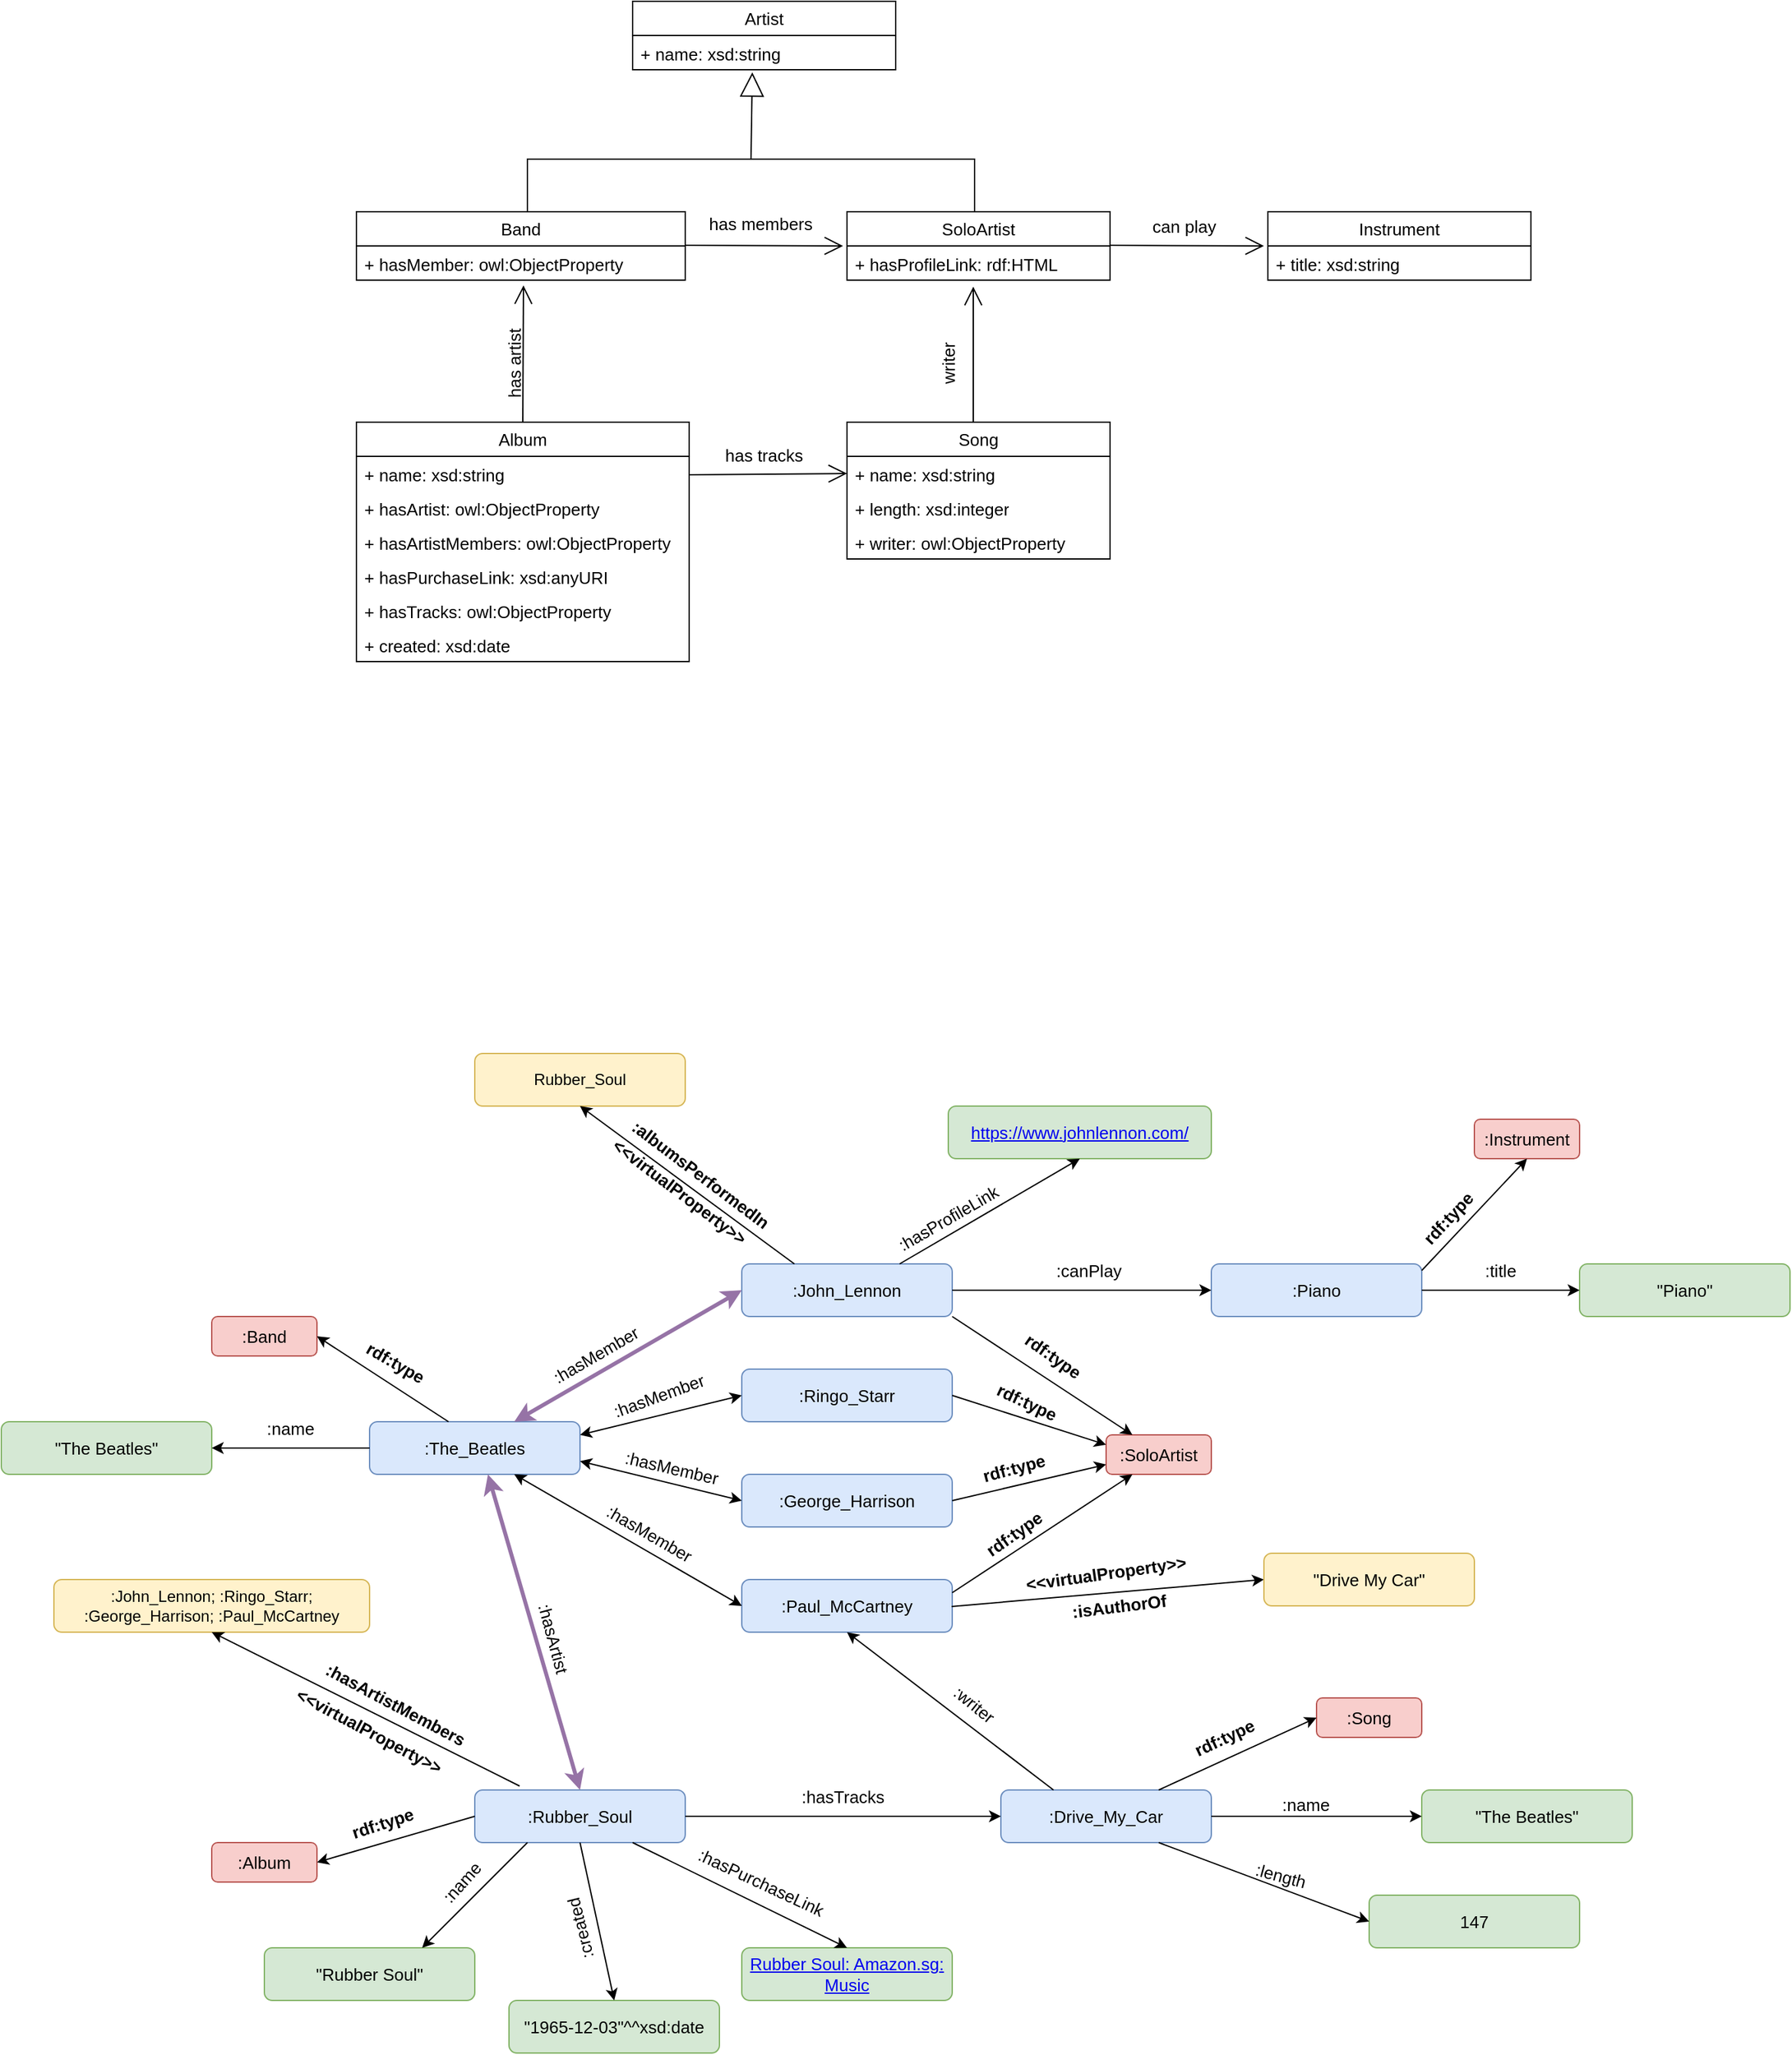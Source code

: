 <mxfile version="28.0.5">
  <diagram name="Page-1" id="ByhGdrDt2DM0ONfzT9Cf">
    <mxGraphModel dx="3192" dy="810" grid="1" gridSize="10" guides="1" tooltips="1" connect="1" arrows="1" fold="1" page="1" pageScale="1" pageWidth="850" pageHeight="1100" math="0" shadow="0">
      <root>
        <mxCell id="0" />
        <mxCell id="1" parent="0" />
        <mxCell id="3A7KvF8rSeJm4cNPrQmB-39" value="Artist" style="swimlane;fontStyle=0;childLayout=stackLayout;horizontal=1;startSize=26;fillColor=none;horizontalStack=0;resizeParent=1;resizeParentMax=0;resizeLast=0;collapsible=1;marginBottom=0;whiteSpace=wrap;html=1;fontSize=13;" parent="1" vertex="1">
          <mxGeometry x="-560" y="400" width="200" height="52" as="geometry" />
        </mxCell>
        <mxCell id="3A7KvF8rSeJm4cNPrQmB-40" value="&lt;font&gt;+ name: xsd:string&lt;/font&gt;" style="text;strokeColor=none;fillColor=none;align=left;verticalAlign=top;spacingLeft=4;spacingRight=4;overflow=hidden;rotatable=0;points=[[0,0.5],[1,0.5]];portConstraint=eastwest;whiteSpace=wrap;html=1;fontSize=13;" parent="3A7KvF8rSeJm4cNPrQmB-39" vertex="1">
          <mxGeometry y="26" width="200" height="26" as="geometry" />
        </mxCell>
        <mxCell id="3A7KvF8rSeJm4cNPrQmB-44" value="&lt;font&gt;Band&lt;/font&gt;" style="swimlane;fontStyle=0;childLayout=stackLayout;horizontal=1;startSize=26;fillColor=none;horizontalStack=0;resizeParent=1;resizeParentMax=0;resizeLast=0;collapsible=1;marginBottom=0;whiteSpace=wrap;html=1;fontSize=13;" parent="1" vertex="1">
          <mxGeometry x="-770" y="560" width="250" height="52" as="geometry" />
        </mxCell>
        <mxCell id="3A7KvF8rSeJm4cNPrQmB-45" value="&lt;font&gt;+ hasMember: owl:ObjectProperty&lt;/font&gt;" style="text;strokeColor=none;fillColor=none;align=left;verticalAlign=top;spacingLeft=4;spacingRight=4;overflow=hidden;rotatable=0;points=[[0,0.5],[1,0.5]];portConstraint=eastwest;whiteSpace=wrap;html=1;fontSize=13;" parent="3A7KvF8rSeJm4cNPrQmB-44" vertex="1">
          <mxGeometry y="26" width="250" height="26" as="geometry" />
        </mxCell>
        <mxCell id="3A7KvF8rSeJm4cNPrQmB-48" value="&lt;font&gt;SoloArtist&lt;/font&gt;" style="swimlane;fontStyle=0;childLayout=stackLayout;horizontal=1;startSize=26;fillColor=none;horizontalStack=0;resizeParent=1;resizeParentMax=0;resizeLast=0;collapsible=1;marginBottom=0;whiteSpace=wrap;html=1;fontSize=13;" parent="1" vertex="1">
          <mxGeometry x="-397" y="560" width="200" height="52" as="geometry" />
        </mxCell>
        <mxCell id="3A7KvF8rSeJm4cNPrQmB-41" value="&lt;font&gt;+ hasProfileLink: rdf:HTML&lt;/font&gt;" style="text;strokeColor=none;fillColor=none;align=left;verticalAlign=top;spacingLeft=4;spacingRight=4;overflow=hidden;rotatable=0;points=[[0,0.5],[1,0.5]];portConstraint=eastwest;whiteSpace=wrap;html=1;fontSize=13;" parent="3A7KvF8rSeJm4cNPrQmB-48" vertex="1">
          <mxGeometry y="26" width="200" height="26" as="geometry" />
        </mxCell>
        <mxCell id="3A7KvF8rSeJm4cNPrQmB-52" value="&lt;font&gt;Album&lt;/font&gt;" style="swimlane;fontStyle=0;childLayout=stackLayout;horizontal=1;startSize=26;fillColor=none;horizontalStack=0;resizeParent=1;resizeParentMax=0;resizeLast=0;collapsible=1;marginBottom=0;whiteSpace=wrap;html=1;fontSize=13;" parent="1" vertex="1">
          <mxGeometry x="-770" y="720" width="253" height="182" as="geometry" />
        </mxCell>
        <mxCell id="3A7KvF8rSeJm4cNPrQmB-53" value="&lt;font&gt;+ name: xsd:string&lt;/font&gt;" style="text;strokeColor=none;fillColor=none;align=left;verticalAlign=top;spacingLeft=4;spacingRight=4;overflow=hidden;rotatable=0;points=[[0,0.5],[1,0.5]];portConstraint=eastwest;whiteSpace=wrap;html=1;fontSize=13;" parent="3A7KvF8rSeJm4cNPrQmB-52" vertex="1">
          <mxGeometry y="26" width="253" height="26" as="geometry" />
        </mxCell>
        <mxCell id="3A7KvF8rSeJm4cNPrQmB-54" value="&lt;font&gt;+ hasArtist: owl:ObjectProperty&lt;/font&gt;" style="text;strokeColor=none;fillColor=none;align=left;verticalAlign=top;spacingLeft=4;spacingRight=4;overflow=hidden;rotatable=0;points=[[0,0.5],[1,0.5]];portConstraint=eastwest;whiteSpace=wrap;html=1;fontSize=13;" parent="3A7KvF8rSeJm4cNPrQmB-52" vertex="1">
          <mxGeometry y="52" width="253" height="26" as="geometry" />
        </mxCell>
        <mxCell id="3A7KvF8rSeJm4cNPrQmB-55" value="&lt;font&gt;+ hasArtistMembers: owl:ObjectProperty&lt;/font&gt;" style="text;strokeColor=none;fillColor=none;align=left;verticalAlign=top;spacingLeft=4;spacingRight=4;overflow=hidden;rotatable=0;points=[[0,0.5],[1,0.5]];portConstraint=eastwest;whiteSpace=wrap;html=1;fontSize=13;" parent="3A7KvF8rSeJm4cNPrQmB-52" vertex="1">
          <mxGeometry y="78" width="253" height="26" as="geometry" />
        </mxCell>
        <mxCell id="3A7KvF8rSeJm4cNPrQmB-56" value="&lt;font&gt;+ hasPurchaseLink: xsd:anyURI&lt;/font&gt;" style="text;strokeColor=none;fillColor=none;align=left;verticalAlign=top;spacingLeft=4;spacingRight=4;overflow=hidden;rotatable=0;points=[[0,0.5],[1,0.5]];portConstraint=eastwest;whiteSpace=wrap;html=1;fontSize=13;" parent="3A7KvF8rSeJm4cNPrQmB-52" vertex="1">
          <mxGeometry y="104" width="253" height="26" as="geometry" />
        </mxCell>
        <mxCell id="3A7KvF8rSeJm4cNPrQmB-57" value="&lt;font&gt;+ hasTracks: owl:ObjectProperty&lt;/font&gt;" style="text;strokeColor=none;fillColor=none;align=left;verticalAlign=top;spacingLeft=4;spacingRight=4;overflow=hidden;rotatable=0;points=[[0,0.5],[1,0.5]];portConstraint=eastwest;whiteSpace=wrap;html=1;fontSize=13;" parent="3A7KvF8rSeJm4cNPrQmB-52" vertex="1">
          <mxGeometry y="130" width="253" height="26" as="geometry" />
        </mxCell>
        <mxCell id="3A7KvF8rSeJm4cNPrQmB-58" value="&lt;font&gt;+ created: xsd:date&lt;/font&gt;" style="text;strokeColor=none;fillColor=none;align=left;verticalAlign=top;spacingLeft=4;spacingRight=4;overflow=hidden;rotatable=0;points=[[0,0.5],[1,0.5]];portConstraint=eastwest;whiteSpace=wrap;html=1;fontSize=13;" parent="3A7KvF8rSeJm4cNPrQmB-52" vertex="1">
          <mxGeometry y="156" width="253" height="26" as="geometry" />
        </mxCell>
        <mxCell id="3A7KvF8rSeJm4cNPrQmB-59" value="&lt;font&gt;Song&lt;/font&gt;" style="swimlane;fontStyle=0;childLayout=stackLayout;horizontal=1;startSize=26;fillColor=none;horizontalStack=0;resizeParent=1;resizeParentMax=0;resizeLast=0;collapsible=1;marginBottom=0;whiteSpace=wrap;html=1;fontSize=13;" parent="1" vertex="1">
          <mxGeometry x="-397" y="720" width="200" height="104" as="geometry" />
        </mxCell>
        <mxCell id="3A7KvF8rSeJm4cNPrQmB-60" value="&lt;font&gt;+ name: xsd:string&lt;/font&gt;" style="text;strokeColor=none;fillColor=none;align=left;verticalAlign=top;spacingLeft=4;spacingRight=4;overflow=hidden;rotatable=0;points=[[0,0.5],[1,0.5]];portConstraint=eastwest;whiteSpace=wrap;html=1;fontSize=13;" parent="3A7KvF8rSeJm4cNPrQmB-59" vertex="1">
          <mxGeometry y="26" width="200" height="26" as="geometry" />
        </mxCell>
        <mxCell id="3A7KvF8rSeJm4cNPrQmB-61" value="&lt;font&gt;+ length: xsd:integer&lt;/font&gt;" style="text;strokeColor=none;fillColor=none;align=left;verticalAlign=top;spacingLeft=4;spacingRight=4;overflow=hidden;rotatable=0;points=[[0,0.5],[1,0.5]];portConstraint=eastwest;whiteSpace=wrap;html=1;fontSize=13;" parent="3A7KvF8rSeJm4cNPrQmB-59" vertex="1">
          <mxGeometry y="52" width="200" height="26" as="geometry" />
        </mxCell>
        <mxCell id="3A7KvF8rSeJm4cNPrQmB-172" value="&lt;font&gt;+ writer:&amp;nbsp;&lt;/font&gt;&lt;span&gt;owl:ObjectProperty&lt;/span&gt;" style="text;strokeColor=none;fillColor=none;align=left;verticalAlign=top;spacingLeft=4;spacingRight=4;overflow=hidden;rotatable=0;points=[[0,0.5],[1,0.5]];portConstraint=eastwest;whiteSpace=wrap;html=1;fontSize=13;" parent="3A7KvF8rSeJm4cNPrQmB-59" vertex="1">
          <mxGeometry y="78" width="200" height="26" as="geometry" />
        </mxCell>
        <mxCell id="3A7KvF8rSeJm4cNPrQmB-63" value="&lt;font&gt;Instrument&lt;/font&gt;" style="swimlane;fontStyle=0;childLayout=stackLayout;horizontal=1;startSize=26;fillColor=none;horizontalStack=0;resizeParent=1;resizeParentMax=0;resizeLast=0;collapsible=1;marginBottom=0;whiteSpace=wrap;html=1;fontSize=13;" parent="1" vertex="1">
          <mxGeometry x="-77" y="560" width="200" height="52" as="geometry" />
        </mxCell>
        <mxCell id="3A7KvF8rSeJm4cNPrQmB-64" value="+ title: xsd:string" style="text;strokeColor=none;fillColor=none;align=left;verticalAlign=top;spacingLeft=4;spacingRight=4;overflow=hidden;rotatable=0;points=[[0,0.5],[1,0.5]];portConstraint=eastwest;whiteSpace=wrap;html=1;fontSize=13;" parent="3A7KvF8rSeJm4cNPrQmB-63" vertex="1">
          <mxGeometry y="26" width="200" height="26" as="geometry" />
        </mxCell>
        <mxCell id="3A7KvF8rSeJm4cNPrQmB-66" value="" style="endArrow=block;endSize=16;endFill=0;html=1;rounded=0;entryX=0.455;entryY=1.077;entryDx=0;entryDy=0;entryPerimeter=0;fontSize=13;" parent="1" target="3A7KvF8rSeJm4cNPrQmB-40" edge="1">
          <mxGeometry width="160" relative="1" as="geometry">
            <mxPoint x="-470" y="520" as="sourcePoint" />
            <mxPoint x="-470" y="478" as="targetPoint" />
            <mxPoint as="offset" />
          </mxGeometry>
        </mxCell>
        <mxCell id="3A7KvF8rSeJm4cNPrQmB-71" value="" style="endArrow=none;html=1;rounded=0;fontSize=13;" parent="1" edge="1">
          <mxGeometry width="50" height="50" relative="1" as="geometry">
            <mxPoint x="-640" y="560" as="sourcePoint" />
            <mxPoint x="-480" y="520" as="targetPoint" />
            <Array as="points">
              <mxPoint x="-640" y="520" />
            </Array>
          </mxGeometry>
        </mxCell>
        <mxCell id="3A7KvF8rSeJm4cNPrQmB-72" value="" style="endArrow=none;html=1;rounded=0;fontSize=13;" parent="1" edge="1">
          <mxGeometry width="50" height="50" relative="1" as="geometry">
            <mxPoint x="-300" y="560" as="sourcePoint" />
            <mxPoint x="-480" y="520" as="targetPoint" />
            <Array as="points">
              <mxPoint x="-300" y="520" />
            </Array>
          </mxGeometry>
        </mxCell>
        <mxCell id="3A7KvF8rSeJm4cNPrQmB-73" value="" style="endArrow=open;endFill=1;endSize=12;html=1;rounded=0;fontSize=13;" parent="1" edge="1">
          <mxGeometry width="160" relative="1" as="geometry">
            <mxPoint x="-197" y="585.5" as="sourcePoint" />
            <mxPoint x="-80" y="586" as="targetPoint" />
          </mxGeometry>
        </mxCell>
        <mxCell id="3A7KvF8rSeJm4cNPrQmB-75" value="" style="endArrow=open;endFill=1;endSize=12;html=1;rounded=0;fontSize=13;" parent="1" edge="1">
          <mxGeometry width="160" relative="1" as="geometry">
            <mxPoint x="-520" y="585.5" as="sourcePoint" />
            <mxPoint x="-400" y="586" as="targetPoint" />
          </mxGeometry>
        </mxCell>
        <mxCell id="3A7KvF8rSeJm4cNPrQmB-76" value="" style="endArrow=open;endFill=1;endSize=12;html=1;rounded=0;exitX=0.5;exitY=0;exitDx=0;exitDy=0;fontSize=13;" parent="1" source="3A7KvF8rSeJm4cNPrQmB-52" edge="1">
          <mxGeometry width="160" relative="1" as="geometry">
            <mxPoint x="-640" y="710" as="sourcePoint" />
            <mxPoint x="-643" y="616" as="targetPoint" />
          </mxGeometry>
        </mxCell>
        <mxCell id="3A7KvF8rSeJm4cNPrQmB-77" value="" style="endArrow=open;endFill=1;endSize=12;html=1;rounded=0;entryX=0;entryY=0.5;entryDx=0;entryDy=0;fontSize=13;" parent="1" target="3A7KvF8rSeJm4cNPrQmB-60" edge="1">
          <mxGeometry width="160" relative="1" as="geometry">
            <mxPoint x="-517" y="760" as="sourcePoint" />
            <mxPoint x="-517" y="660" as="targetPoint" />
          </mxGeometry>
        </mxCell>
        <mxCell id="3A7KvF8rSeJm4cNPrQmB-78" value="&lt;font style=&quot;font-size: 13px;&quot;&gt;:The_Beatles&lt;/font&gt;" style="rounded=1;whiteSpace=wrap;html=1;fillColor=#dae8fc;strokeColor=#6c8ebf;" parent="1" vertex="1">
          <mxGeometry x="-760" y="1480" width="160" height="40" as="geometry" />
        </mxCell>
        <mxCell id="3A7KvF8rSeJm4cNPrQmB-79" value="&lt;font style=&quot;font-size: 13px;&quot;&gt;&quot;The Beatles&quot;&lt;/font&gt;" style="rounded=1;whiteSpace=wrap;html=1;fillColor=#d5e8d4;strokeColor=#82b366;" parent="1" vertex="1">
          <mxGeometry x="-1040" y="1480" width="160" height="40" as="geometry" />
        </mxCell>
        <mxCell id="3A7KvF8rSeJm4cNPrQmB-80" value="" style="endArrow=classic;html=1;rounded=0;entryX=1;entryY=0.5;entryDx=0;entryDy=0;" parent="1" target="3A7KvF8rSeJm4cNPrQmB-79" edge="1">
          <mxGeometry width="50" height="50" relative="1" as="geometry">
            <mxPoint x="-760" y="1500" as="sourcePoint" />
            <mxPoint x="-710" y="1450" as="targetPoint" />
          </mxGeometry>
        </mxCell>
        <mxCell id="3A7KvF8rSeJm4cNPrQmB-81" value="&lt;font style=&quot;font-size: 13px;&quot;&gt;:Band&lt;/font&gt;" style="rounded=1;whiteSpace=wrap;html=1;fillColor=#f8cecc;strokeColor=#b85450;" parent="1" vertex="1">
          <mxGeometry x="-880" y="1400" width="80" height="30" as="geometry" />
        </mxCell>
        <mxCell id="3A7KvF8rSeJm4cNPrQmB-82" value="&lt;font style=&quot;font-size: 13px;&quot;&gt;:Album&lt;/font&gt;" style="rounded=1;whiteSpace=wrap;html=1;fillColor=#f8cecc;strokeColor=#b85450;" parent="1" vertex="1">
          <mxGeometry x="-880" y="1800" width="80" height="30" as="geometry" />
        </mxCell>
        <mxCell id="3A7KvF8rSeJm4cNPrQmB-83" value=":Song" style="rounded=1;whiteSpace=wrap;html=1;fontSize=13;fillColor=#f8cecc;strokeColor=#b85450;" parent="1" vertex="1">
          <mxGeometry x="-40" y="1690" width="80" height="30" as="geometry" />
        </mxCell>
        <mxCell id="3A7KvF8rSeJm4cNPrQmB-84" value="&lt;font style=&quot;font-size: 13px;&quot;&gt;:Instrument&lt;/font&gt;" style="rounded=1;whiteSpace=wrap;html=1;fillColor=#f8cecc;strokeColor=#b85450;" parent="1" vertex="1">
          <mxGeometry x="80" y="1250" width="80" height="30" as="geometry" />
        </mxCell>
        <mxCell id="3A7KvF8rSeJm4cNPrQmB-85" value="&lt;font style=&quot;font-size: 13px;&quot;&gt;:SoloArtist&lt;/font&gt;" style="rounded=1;whiteSpace=wrap;html=1;fillColor=#f8cecc;strokeColor=#b85450;" parent="1" vertex="1">
          <mxGeometry x="-200" y="1490" width="80" height="30" as="geometry" />
        </mxCell>
        <mxCell id="3A7KvF8rSeJm4cNPrQmB-86" value="" style="endArrow=classic;html=1;rounded=0;entryX=1;entryY=0.5;entryDx=0;entryDy=0;" parent="1" target="3A7KvF8rSeJm4cNPrQmB-81" edge="1">
          <mxGeometry width="50" height="50" relative="1" as="geometry">
            <mxPoint x="-700" y="1480" as="sourcePoint" />
            <mxPoint x="-650" y="1430" as="targetPoint" />
          </mxGeometry>
        </mxCell>
        <mxCell id="3A7KvF8rSeJm4cNPrQmB-87" value="&lt;font style=&quot;font-size: 13px;&quot;&gt;:Rubber_Soul&lt;/font&gt;" style="rounded=1;whiteSpace=wrap;html=1;fillColor=#dae8fc;strokeColor=#6c8ebf;" parent="1" vertex="1">
          <mxGeometry x="-680" y="1760" width="160" height="40" as="geometry" />
        </mxCell>
        <mxCell id="3A7KvF8rSeJm4cNPrQmB-89" value="&lt;font style=&quot;font-size: 13px;&quot;&gt;&quot;Rubber Soul&quot;&lt;/font&gt;" style="rounded=1;whiteSpace=wrap;html=1;fillColor=#d5e8d4;strokeColor=#82b366;" parent="1" vertex="1">
          <mxGeometry x="-840" y="1880" width="160" height="40" as="geometry" />
        </mxCell>
        <mxCell id="3A7KvF8rSeJm4cNPrQmB-90" value="&lt;font style=&quot;font-size: 13px;&quot;&gt;&quot;1965-12-03&quot;^^xsd:date&lt;/font&gt;" style="rounded=1;whiteSpace=wrap;html=1;fillColor=#d5e8d4;strokeColor=#82b366;" parent="1" vertex="1">
          <mxGeometry x="-654" y="1920" width="160" height="40" as="geometry" />
        </mxCell>
        <mxCell id="3A7KvF8rSeJm4cNPrQmB-91" value="&lt;font style=&quot;font-size: 13px;&quot;&gt;:John_Lennon&lt;/font&gt;" style="rounded=1;whiteSpace=wrap;html=1;fillColor=#dae8fc;strokeColor=#6c8ebf;" parent="1" vertex="1">
          <mxGeometry x="-477" y="1360" width="160" height="40" as="geometry" />
        </mxCell>
        <mxCell id="3A7KvF8rSeJm4cNPrQmB-92" value="&lt;span style=&quot;font-size: 13px;&quot;&gt;:Ringo_Starr&lt;/span&gt;" style="rounded=1;whiteSpace=wrap;html=1;fillColor=#dae8fc;strokeColor=#6c8ebf;" parent="1" vertex="1">
          <mxGeometry x="-477" y="1440" width="160" height="40" as="geometry" />
        </mxCell>
        <mxCell id="3A7KvF8rSeJm4cNPrQmB-93" value="&lt;font style=&quot;font-size: 13px;&quot;&gt;:George_Harrison&lt;/font&gt;" style="rounded=1;whiteSpace=wrap;html=1;fillColor=#dae8fc;strokeColor=#6c8ebf;" parent="1" vertex="1">
          <mxGeometry x="-477" y="1520" width="160" height="40" as="geometry" />
        </mxCell>
        <mxCell id="3A7KvF8rSeJm4cNPrQmB-94" value="&lt;span style=&quot;font-size: 13px;&quot;&gt;:Paul_McCartney&lt;/span&gt;" style="rounded=1;whiteSpace=wrap;html=1;fillColor=#dae8fc;strokeColor=#6c8ebf;" parent="1" vertex="1">
          <mxGeometry x="-477" y="1600" width="160" height="40" as="geometry" />
        </mxCell>
        <mxCell id="3A7KvF8rSeJm4cNPrQmB-99" value="" style="endArrow=classic;html=1;rounded=0;entryX=0.25;entryY=0;entryDx=0;entryDy=0;exitX=1;exitY=1;exitDx=0;exitDy=0;" parent="1" source="3A7KvF8rSeJm4cNPrQmB-91" target="3A7KvF8rSeJm4cNPrQmB-85" edge="1">
          <mxGeometry width="50" height="50" relative="1" as="geometry">
            <mxPoint x="-317" y="1380" as="sourcePoint" />
            <mxPoint x="-267" y="1330" as="targetPoint" />
          </mxGeometry>
        </mxCell>
        <mxCell id="3A7KvF8rSeJm4cNPrQmB-100" value="" style="endArrow=classic;html=1;rounded=0;entryX=0;entryY=0.25;entryDx=0;entryDy=0;" parent="1" target="3A7KvF8rSeJm4cNPrQmB-85" edge="1">
          <mxGeometry width="50" height="50" relative="1" as="geometry">
            <mxPoint x="-317" y="1460" as="sourcePoint" />
            <mxPoint x="-267" y="1410" as="targetPoint" />
          </mxGeometry>
        </mxCell>
        <mxCell id="3A7KvF8rSeJm4cNPrQmB-101" value="" style="endArrow=classic;html=1;rounded=0;entryX=0;entryY=0.75;entryDx=0;entryDy=0;" parent="1" target="3A7KvF8rSeJm4cNPrQmB-85" edge="1">
          <mxGeometry width="50" height="50" relative="1" as="geometry">
            <mxPoint x="-317" y="1540" as="sourcePoint" />
            <mxPoint x="-267" y="1490" as="targetPoint" />
          </mxGeometry>
        </mxCell>
        <mxCell id="3A7KvF8rSeJm4cNPrQmB-102" value="" style="endArrow=classic;html=1;rounded=0;entryX=0.25;entryY=1;entryDx=0;entryDy=0;exitX=1;exitY=0.25;exitDx=0;exitDy=0;" parent="1" target="3A7KvF8rSeJm4cNPrQmB-85" edge="1" source="3A7KvF8rSeJm4cNPrQmB-94">
          <mxGeometry width="50" height="50" relative="1" as="geometry">
            <mxPoint x="-317" y="1620" as="sourcePoint" />
            <mxPoint x="-267" y="1570" as="targetPoint" />
          </mxGeometry>
        </mxCell>
        <mxCell id="3A7KvF8rSeJm4cNPrQmB-103" value="" style="endArrow=classic;html=1;rounded=0;entryX=1;entryY=0.5;entryDx=0;entryDy=0;exitX=0;exitY=0.5;exitDx=0;exitDy=0;" parent="1" source="3A7KvF8rSeJm4cNPrQmB-87" target="3A7KvF8rSeJm4cNPrQmB-82" edge="1">
          <mxGeometry width="50" height="50" relative="1" as="geometry">
            <mxPoint x="-660" y="1760" as="sourcePoint" />
            <mxPoint x="-610" y="1710" as="targetPoint" />
          </mxGeometry>
        </mxCell>
        <mxCell id="3A7KvF8rSeJm4cNPrQmB-104" value="" style="endArrow=classic;html=1;rounded=0;entryX=0.75;entryY=0;entryDx=0;entryDy=0;exitX=0.25;exitY=1;exitDx=0;exitDy=0;" parent="1" source="3A7KvF8rSeJm4cNPrQmB-87" target="3A7KvF8rSeJm4cNPrQmB-89" edge="1">
          <mxGeometry width="50" height="50" relative="1" as="geometry">
            <mxPoint x="-680" y="1780" as="sourcePoint" />
            <mxPoint x="-630" y="1730" as="targetPoint" />
          </mxGeometry>
        </mxCell>
        <mxCell id="3A7KvF8rSeJm4cNPrQmB-105" value="" style="endArrow=classic;html=1;rounded=0;exitX=0.5;exitY=1;exitDx=0;exitDy=0;entryX=0.5;entryY=0;entryDx=0;entryDy=0;" parent="1" source="3A7KvF8rSeJm4cNPrQmB-87" target="3A7KvF8rSeJm4cNPrQmB-90" edge="1">
          <mxGeometry width="50" height="50" relative="1" as="geometry">
            <mxPoint x="-750" y="1885" as="sourcePoint" />
            <mxPoint x="-637" y="1930" as="targetPoint" />
          </mxGeometry>
        </mxCell>
        <mxCell id="3A7KvF8rSeJm4cNPrQmB-106" value=":Drive_My_Car" style="rounded=1;whiteSpace=wrap;html=1;fontSize=13;fillColor=#dae8fc;strokeColor=#6c8ebf;" parent="1" vertex="1">
          <mxGeometry x="-280" y="1760" width="160" height="40" as="geometry" />
        </mxCell>
        <mxCell id="3A7KvF8rSeJm4cNPrQmB-107" value="&quot;The Beatles&quot;" style="rounded=1;whiteSpace=wrap;html=1;fontSize=13;fillColor=#d5e8d4;strokeColor=#82b366;" parent="1" vertex="1">
          <mxGeometry x="40" y="1760" width="160" height="40" as="geometry" />
        </mxCell>
        <mxCell id="3A7KvF8rSeJm4cNPrQmB-108" value="&lt;font style=&quot;font-size: 13px;&quot;&gt;147&lt;/font&gt;" style="rounded=1;whiteSpace=wrap;html=1;fillColor=#d5e8d4;strokeColor=#82b366;" parent="1" vertex="1">
          <mxGeometry y="1840" width="160" height="40" as="geometry" />
        </mxCell>
        <mxCell id="3A7KvF8rSeJm4cNPrQmB-109" value="" style="endArrow=classic;html=1;rounded=0;entryX=0;entryY=0.5;entryDx=0;entryDy=0;exitX=0.75;exitY=0;exitDx=0;exitDy=0;" parent="1" source="3A7KvF8rSeJm4cNPrQmB-106" target="3A7KvF8rSeJm4cNPrQmB-83" edge="1">
          <mxGeometry width="50" height="50" relative="1" as="geometry">
            <mxPoint x="-160" y="1760" as="sourcePoint" />
            <mxPoint x="-110" y="1710" as="targetPoint" />
          </mxGeometry>
        </mxCell>
        <mxCell id="3A7KvF8rSeJm4cNPrQmB-110" value="" style="endArrow=classic;html=1;rounded=0;" parent="1" target="3A7KvF8rSeJm4cNPrQmB-107" edge="1">
          <mxGeometry width="50" height="50" relative="1" as="geometry">
            <mxPoint x="-120" y="1780" as="sourcePoint" />
            <mxPoint x="-160" y="1690" as="targetPoint" />
          </mxGeometry>
        </mxCell>
        <mxCell id="3A7KvF8rSeJm4cNPrQmB-111" value="" style="endArrow=classic;html=1;rounded=0;entryX=0;entryY=0.5;entryDx=0;entryDy=0;" parent="1" target="3A7KvF8rSeJm4cNPrQmB-108" edge="1">
          <mxGeometry width="50" height="50" relative="1" as="geometry">
            <mxPoint x="-160" y="1800" as="sourcePoint" />
            <mxPoint x="-110" y="1750" as="targetPoint" />
          </mxGeometry>
        </mxCell>
        <mxCell id="3A7KvF8rSeJm4cNPrQmB-112" value="" style="endArrow=classic;html=1;rounded=0;entryX=0;entryY=0.5;entryDx=0;entryDy=0;" parent="1" target="3A7KvF8rSeJm4cNPrQmB-106" edge="1">
          <mxGeometry width="50" height="50" relative="1" as="geometry">
            <mxPoint x="-520" y="1780" as="sourcePoint" />
            <mxPoint x="-470" y="1730" as="targetPoint" />
          </mxGeometry>
        </mxCell>
        <mxCell id="3A7KvF8rSeJm4cNPrQmB-113" value="&lt;font style=&quot;font-size: 13px;&quot;&gt;:Piano&lt;/font&gt;" style="rounded=1;whiteSpace=wrap;html=1;fillColor=#dae8fc;strokeColor=#6c8ebf;" parent="1" vertex="1">
          <mxGeometry x="-120" y="1360" width="160" height="40" as="geometry" />
        </mxCell>
        <mxCell id="3A7KvF8rSeJm4cNPrQmB-114" value="&lt;font style=&quot;font-size: 13px;&quot;&gt;&quot;Piano&quot;&lt;/font&gt;" style="rounded=1;whiteSpace=wrap;html=1;fillColor=#d5e8d4;strokeColor=#82b366;" parent="1" vertex="1">
          <mxGeometry x="160" y="1360" width="160" height="40" as="geometry" />
        </mxCell>
        <mxCell id="3A7KvF8rSeJm4cNPrQmB-115" value="" style="endArrow=classic;html=1;rounded=0;exitX=1;exitY=0.5;exitDx=0;exitDy=0;" parent="1" source="3A7KvF8rSeJm4cNPrQmB-91" edge="1">
          <mxGeometry width="50" height="50" relative="1" as="geometry">
            <mxPoint x="-317" y="1380" as="sourcePoint" />
            <mxPoint x="-120" y="1380" as="targetPoint" />
          </mxGeometry>
        </mxCell>
        <mxCell id="3A7KvF8rSeJm4cNPrQmB-116" value="" style="endArrow=classic;html=1;rounded=0;entryX=0.5;entryY=1;entryDx=0;entryDy=0;" parent="1" target="3A7KvF8rSeJm4cNPrQmB-84" edge="1">
          <mxGeometry width="50" height="50" relative="1" as="geometry">
            <mxPoint x="40" y="1365" as="sourcePoint" />
            <mxPoint x="160" y="1310" as="targetPoint" />
          </mxGeometry>
        </mxCell>
        <mxCell id="3A7KvF8rSeJm4cNPrQmB-117" value="" style="endArrow=classic;html=1;rounded=0;" parent="1" edge="1">
          <mxGeometry width="50" height="50" relative="1" as="geometry">
            <mxPoint x="40" y="1380" as="sourcePoint" />
            <mxPoint x="160" y="1380" as="targetPoint" />
            <Array as="points">
              <mxPoint x="97" y="1380" />
            </Array>
          </mxGeometry>
        </mxCell>
        <mxCell id="3A7KvF8rSeJm4cNPrQmB-118" value="&lt;b&gt;rdf:type&lt;/b&gt;" style="text;html=1;align=center;verticalAlign=middle;whiteSpace=wrap;rounded=0;fontSize=13;rotation=313;" parent="1" vertex="1">
          <mxGeometry x="30" y="1310" width="60" height="30" as="geometry" />
        </mxCell>
        <mxCell id="3A7KvF8rSeJm4cNPrQmB-119" value="&lt;b&gt;rdf:type&lt;/b&gt;" style="text;html=1;align=center;verticalAlign=middle;whiteSpace=wrap;rounded=0;fontSize=13;rotation=30;" parent="1" vertex="1">
          <mxGeometry x="-770.001" y="1420.003" width="60" height="30" as="geometry" />
        </mxCell>
        <mxCell id="3A7KvF8rSeJm4cNPrQmB-125" value="&lt;b&gt;rdf:type&lt;/b&gt;" style="text;html=1;align=center;verticalAlign=middle;whiteSpace=wrap;rounded=0;fontSize=13;rotation=-25;" parent="1" vertex="1">
          <mxGeometry x="-139.999" y="1705.0" width="60" height="30" as="geometry" />
        </mxCell>
        <mxCell id="3A7KvF8rSeJm4cNPrQmB-127" value="&lt;b&gt;rdf:type&lt;/b&gt;" style="text;html=1;align=center;verticalAlign=middle;whiteSpace=wrap;rounded=0;fontSize=13;rotation=35;" parent="1" vertex="1">
          <mxGeometry x="-270.001" y="1415.003" width="60" height="30" as="geometry" />
        </mxCell>
        <mxCell id="3A7KvF8rSeJm4cNPrQmB-128" value="&lt;b&gt;rdf:type&lt;/b&gt;" style="text;html=1;align=center;verticalAlign=middle;whiteSpace=wrap;rounded=0;fontSize=13;rotation=25;" parent="1" vertex="1">
          <mxGeometry x="-290.0" y="1450.0" width="60" height="30" as="geometry" />
        </mxCell>
        <mxCell id="3A7KvF8rSeJm4cNPrQmB-129" value="&lt;b&gt;rdf:type&lt;/b&gt;" style="text;html=1;align=center;verticalAlign=middle;whiteSpace=wrap;rounded=0;fontSize=13;rotation=-15;" parent="1" vertex="1">
          <mxGeometry x="-300.001" y="1500.003" width="60" height="30" as="geometry" />
        </mxCell>
        <mxCell id="3A7KvF8rSeJm4cNPrQmB-130" value="&lt;b&gt;rdf:type&lt;/b&gt;" style="text;html=1;align=center;verticalAlign=middle;whiteSpace=wrap;rounded=0;fontSize=13;rotation=-35;" parent="1" vertex="1">
          <mxGeometry x="-300.0" y="1550.003" width="60" height="30" as="geometry" />
        </mxCell>
        <mxCell id="3A7KvF8rSeJm4cNPrQmB-134" value="&lt;font&gt;:name&lt;/font&gt;" style="text;html=1;align=center;verticalAlign=middle;whiteSpace=wrap;rounded=0;fontSize=13;" parent="1" vertex="1">
          <mxGeometry x="-850" y="1470" width="60" height="30" as="geometry" />
        </mxCell>
        <mxCell id="3A7KvF8rSeJm4cNPrQmB-135" value="&lt;font style=&quot;font-size: 13px;&quot;&gt;:name&lt;/font&gt;" style="text;html=1;align=center;verticalAlign=middle;whiteSpace=wrap;rounded=0;rotation=312;" parent="1" vertex="1">
          <mxGeometry x="-720" y="1815" width="60" height="30" as="geometry" />
        </mxCell>
        <mxCell id="3A7KvF8rSeJm4cNPrQmB-136" value="&lt;font style=&quot;font-size: 13px;&quot;&gt;:created&lt;/font&gt;" style="text;html=1;align=center;verticalAlign=middle;whiteSpace=wrap;rounded=0;rotation=256;" parent="1" vertex="1">
          <mxGeometry x="-630" y="1850" width="60" height="30" as="geometry" />
        </mxCell>
        <mxCell id="3A7KvF8rSeJm4cNPrQmB-137" value="&lt;span class=&quot;relative -mx-px my-[-0.2rem] rounded px-px py-[0.2rem] transition-colors duration-100 ease-in-out&quot;&gt;&lt;a target=&quot;_new&quot; rel=&quot;noopener noreferrer&quot; data-is-only-node=&quot;&quot; data-is-last-node=&quot;&quot; data-end=&quot;27&quot; data-start=&quot;0&quot; href=&quot;https://www.johnlennon.com/&quot;&gt;&lt;font style=&quot;font-size: 13px;&quot;&gt;https://www.johnlennon.com/&lt;/font&gt;&lt;/a&gt;&lt;/span&gt;" style="rounded=1;whiteSpace=wrap;html=1;fillColor=#d5e8d4;strokeColor=#82b366;" parent="1" vertex="1">
          <mxGeometry x="-320" y="1240" width="200" height="40" as="geometry" />
        </mxCell>
        <mxCell id="3A7KvF8rSeJm4cNPrQmB-138" value="" style="endArrow=classic;html=1;rounded=0;entryX=0.5;entryY=1;entryDx=0;entryDy=0;" parent="1" target="3A7KvF8rSeJm4cNPrQmB-137" edge="1">
          <mxGeometry width="50" height="50" relative="1" as="geometry">
            <mxPoint x="-357" y="1360" as="sourcePoint" />
            <mxPoint x="-307" y="1310" as="targetPoint" />
          </mxGeometry>
        </mxCell>
        <mxCell id="3A7KvF8rSeJm4cNPrQmB-139" value=":canPlay" style="text;html=1;align=center;verticalAlign=middle;whiteSpace=wrap;rounded=0;fontSize=13;rotation=0;" parent="1" vertex="1">
          <mxGeometry x="-243" y="1350" width="60" height="30" as="geometry" />
        </mxCell>
        <mxCell id="3A7KvF8rSeJm4cNPrQmB-140" value=":hasProfileLink" style="text;html=1;align=center;verticalAlign=middle;whiteSpace=wrap;rounded=0;fontSize=13;rotation=330;" parent="1" vertex="1">
          <mxGeometry x="-350" y="1310" width="60" height="30" as="geometry" />
        </mxCell>
        <mxCell id="3A7KvF8rSeJm4cNPrQmB-141" value="&lt;font&gt;:title&lt;/font&gt;" style="text;html=1;align=center;verticalAlign=middle;whiteSpace=wrap;rounded=0;fontSize=13;" parent="1" vertex="1">
          <mxGeometry x="70" y="1350" width="60" height="30" as="geometry" />
        </mxCell>
        <mxCell id="3A7KvF8rSeJm4cNPrQmB-142" value="&lt;font style=&quot;font-size: 13px;&quot;&gt;:name&lt;/font&gt;" style="text;html=1;align=center;verticalAlign=middle;whiteSpace=wrap;rounded=0;" parent="1" vertex="1">
          <mxGeometry x="-78" y="1756" width="60" height="30" as="geometry" />
        </mxCell>
        <mxCell id="3A7KvF8rSeJm4cNPrQmB-143" value="&lt;font style=&quot;font-size: 13px;&quot;&gt;:length&lt;/font&gt;" style="text;html=1;align=center;verticalAlign=middle;whiteSpace=wrap;rounded=0;rotation=15;" parent="1" vertex="1">
          <mxGeometry x="-97" y="1810" width="60" height="30" as="geometry" />
        </mxCell>
        <mxCell id="3A7KvF8rSeJm4cNPrQmB-145" value="&lt;font style=&quot;font-size: 13px;&quot;&gt;:hasArtist&lt;/font&gt;" style="text;html=1;align=center;verticalAlign=middle;whiteSpace=wrap;rounded=0;rotation=75;" parent="1" vertex="1">
          <mxGeometry x="-650" y="1630" width="60" height="30" as="geometry" />
        </mxCell>
        <mxCell id="3A7KvF8rSeJm4cNPrQmB-146" value="&lt;font&gt;:hasMember&lt;/font&gt;" style="text;html=1;align=center;verticalAlign=middle;whiteSpace=wrap;rounded=0;rotation=-30;fontSize=13;" parent="1" vertex="1">
          <mxGeometry x="-618" y="1414" width="60" height="30" as="geometry" />
        </mxCell>
        <mxCell id="3A7KvF8rSeJm4cNPrQmB-147" value="&lt;font&gt;:hasMember&lt;/font&gt;" style="text;html=1;align=center;verticalAlign=middle;whiteSpace=wrap;rounded=0;rotation=13;fontSize=13;" parent="1" vertex="1">
          <mxGeometry x="-559.999" y="1500.0" width="60" height="30" as="geometry" />
        </mxCell>
        <mxCell id="3A7KvF8rSeJm4cNPrQmB-148" value="&lt;font&gt;:hasMember&lt;/font&gt;" style="text;html=1;align=center;verticalAlign=middle;whiteSpace=wrap;rounded=0;rotation=340;fontSize=13;" parent="1" vertex="1">
          <mxGeometry x="-570.0" y="1445.003" width="60" height="30" as="geometry" />
        </mxCell>
        <mxCell id="3A7KvF8rSeJm4cNPrQmB-149" value="&lt;font&gt;:hasMember&lt;/font&gt;" style="text;html=1;align=center;verticalAlign=middle;whiteSpace=wrap;rounded=0;rotation=30;fontSize=13;" parent="1" vertex="1">
          <mxGeometry x="-577.0" y="1550.003" width="60" height="30" as="geometry" />
        </mxCell>
        <mxCell id="3A7KvF8rSeJm4cNPrQmB-150" value="&lt;font style=&quot;font-size: 13px;&quot;&gt;:hasTracks&lt;/font&gt;" style="text;html=1;align=center;verticalAlign=middle;whiteSpace=wrap;rounded=0;" parent="1" vertex="1">
          <mxGeometry x="-430" y="1750" width="60" height="30" as="geometry" />
        </mxCell>
        <mxCell id="3A7KvF8rSeJm4cNPrQmB-151" value="&lt;a href=&quot;https://www.amazon.sg/dp/B0041KVZ0Y&quot;&gt;&lt;font style=&quot;font-size: 13px;&quot;&gt;Rubber Soul: Amazon.sg: Music&lt;/font&gt;&lt;/a&gt;" style="rounded=1;whiteSpace=wrap;html=1;fillColor=#d5e8d4;strokeColor=#82b366;" parent="1" vertex="1">
          <mxGeometry x="-477" y="1880" width="160" height="40" as="geometry" />
        </mxCell>
        <mxCell id="3A7KvF8rSeJm4cNPrQmB-152" value="" style="endArrow=classic;html=1;rounded=0;exitX=0.75;exitY=1;exitDx=0;exitDy=0;entryX=0.5;entryY=0;entryDx=0;entryDy=0;" parent="1" source="3A7KvF8rSeJm4cNPrQmB-87" target="3A7KvF8rSeJm4cNPrQmB-151" edge="1">
          <mxGeometry width="50" height="50" relative="1" as="geometry">
            <mxPoint x="-595" y="1910" as="sourcePoint" />
            <mxPoint x="-545" y="1860" as="targetPoint" />
          </mxGeometry>
        </mxCell>
        <mxCell id="3A7KvF8rSeJm4cNPrQmB-156" value="&lt;font style=&quot;font-size: 13px;&quot;&gt;&lt;b&gt;rdf:type&lt;/b&gt;&lt;/font&gt;" style="text;html=1;align=center;verticalAlign=middle;whiteSpace=wrap;rounded=0;rotation=342;" parent="1" vertex="1">
          <mxGeometry x="-780" y="1770" width="60" height="30" as="geometry" />
        </mxCell>
        <mxCell id="3A7KvF8rSeJm4cNPrQmB-158" value="&lt;font style=&quot;font-size: 13px;&quot;&gt;&lt;b&gt;&amp;lt;&amp;lt;virtualProperty&amp;gt;&amp;gt;&lt;/b&gt;&lt;/font&gt;" style="text;html=1;align=center;verticalAlign=middle;whiteSpace=wrap;rounded=0;rotation=28;fontColor=light-dark(#000000, #ededed);" parent="1" vertex="1">
          <mxGeometry x="-790" y="1700" width="60" height="30" as="geometry" />
        </mxCell>
        <mxCell id="3A7KvF8rSeJm4cNPrQmB-159" value="&lt;b&gt;:hasArtistMembers&lt;/b&gt;" style="text;html=1;align=center;verticalAlign=middle;whiteSpace=wrap;rounded=0;fontSize=13;rotation=28;" parent="1" vertex="1">
          <mxGeometry x="-770" y="1680" width="60" height="30" as="geometry" />
        </mxCell>
        <mxCell id="3A7KvF8rSeJm4cNPrQmB-160" value="&lt;font style=&quot;font-size: 13px;&quot;&gt;:hasPurchaseLink&lt;/font&gt;" style="text;html=1;align=center;verticalAlign=middle;whiteSpace=wrap;rounded=0;rotation=25;" parent="1" vertex="1">
          <mxGeometry x="-492.5" y="1815" width="60" height="30" as="geometry" />
        </mxCell>
        <mxCell id="3A7KvF8rSeJm4cNPrQmB-163" value="&lt;font&gt;has tracks&lt;/font&gt;" style="text;html=1;align=center;verticalAlign=middle;whiteSpace=wrap;rounded=0;fontSize=13;" parent="1" vertex="1">
          <mxGeometry x="-500" y="730" width="80" height="30" as="geometry" />
        </mxCell>
        <mxCell id="3A7KvF8rSeJm4cNPrQmB-164" value="&lt;font&gt;has artist&lt;/font&gt;" style="text;html=1;align=center;verticalAlign=middle;whiteSpace=wrap;rounded=0;rotation=-90;fontSize=13;" parent="1" vertex="1">
          <mxGeometry x="-690" y="660" width="80" height="30" as="geometry" />
        </mxCell>
        <mxCell id="3A7KvF8rSeJm4cNPrQmB-165" value="&lt;font&gt;has members&lt;/font&gt;" style="text;html=1;align=center;verticalAlign=middle;whiteSpace=wrap;rounded=0;fontSize=13;" parent="1" vertex="1">
          <mxGeometry x="-505" y="554" width="85" height="30" as="geometry" />
        </mxCell>
        <mxCell id="3A7KvF8rSeJm4cNPrQmB-166" value="&lt;font&gt;can play&lt;/font&gt;" style="text;html=1;align=center;verticalAlign=middle;whiteSpace=wrap;rounded=0;fontSize=13;" parent="1" vertex="1">
          <mxGeometry x="-183" y="556" width="85" height="30" as="geometry" />
        </mxCell>
        <mxCell id="3A7KvF8rSeJm4cNPrQmB-169" value="&lt;font style=&quot;font-size: 13px;&quot;&gt;:writer&lt;/font&gt;" style="text;html=1;align=center;verticalAlign=middle;whiteSpace=wrap;rounded=0;rotation=39;" parent="1" vertex="1">
          <mxGeometry x="-330" y="1680" width="60" height="30" as="geometry" />
        </mxCell>
        <mxCell id="3A7KvF8rSeJm4cNPrQmB-170" value="" style="endArrow=open;endFill=1;endSize=12;html=1;rounded=0;entryX=0.435;entryY=1.192;entryDx=0;entryDy=0;entryPerimeter=0;fontSize=13;" parent="1" edge="1">
          <mxGeometry width="160" relative="1" as="geometry">
            <mxPoint x="-301" y="720" as="sourcePoint" />
            <mxPoint x="-301" y="616.992" as="targetPoint" />
          </mxGeometry>
        </mxCell>
        <mxCell id="3A7KvF8rSeJm4cNPrQmB-171" value="&lt;span&gt;writer&lt;/span&gt;" style="text;html=1;align=center;verticalAlign=middle;whiteSpace=wrap;rounded=0;rotation=-90;fontSize=13;" parent="1" vertex="1">
          <mxGeometry x="-360" y="660" width="80" height="30" as="geometry" />
        </mxCell>
        <mxCell id="4Dy1q6GXWefjnNSAtW9p-3" value=":John_Lennon; :Ringo_Starr; :George_Harrison; :Paul_McCartney" style="rounded=1;whiteSpace=wrap;html=1;fillColor=#fff2cc;strokeColor=#d6b656;" vertex="1" parent="1">
          <mxGeometry x="-1000" y="1600" width="240" height="40" as="geometry" />
        </mxCell>
        <mxCell id="4Dy1q6GXWefjnNSAtW9p-4" value="" style="endArrow=classic;html=1;rounded=0;exitX=0.213;exitY=-0.075;exitDx=0;exitDy=0;entryX=0.5;entryY=1;entryDx=0;entryDy=0;exitPerimeter=0;" edge="1" parent="1" source="3A7KvF8rSeJm4cNPrQmB-87" target="4Dy1q6GXWefjnNSAtW9p-3">
          <mxGeometry width="50" height="50" relative="1" as="geometry">
            <mxPoint x="-720" y="1740" as="sourcePoint" />
            <mxPoint x="-670" y="1690" as="targetPoint" />
          </mxGeometry>
        </mxCell>
        <mxCell id="4Dy1q6GXWefjnNSAtW9p-5" value="" style="endArrow=classic;startArrow=classic;html=1;rounded=0;entryX=0;entryY=0.5;entryDx=0;entryDy=0;strokeWidth=3;fillColor=#e1d5e7;strokeColor=#9673a6;" edge="1" parent="1" target="3A7KvF8rSeJm4cNPrQmB-91">
          <mxGeometry width="50" height="50" relative="1" as="geometry">
            <mxPoint x="-650" y="1480" as="sourcePoint" />
            <mxPoint x="-600" y="1430" as="targetPoint" />
          </mxGeometry>
        </mxCell>
        <mxCell id="4Dy1q6GXWefjnNSAtW9p-6" value="" style="endArrow=classic;startArrow=classic;html=1;rounded=0;entryX=0;entryY=0.5;entryDx=0;entryDy=0;" edge="1" parent="1" target="3A7KvF8rSeJm4cNPrQmB-92">
          <mxGeometry width="50" height="50" relative="1" as="geometry">
            <mxPoint x="-600" y="1490" as="sourcePoint" />
            <mxPoint x="-427" y="1390" as="targetPoint" />
          </mxGeometry>
        </mxCell>
        <mxCell id="4Dy1q6GXWefjnNSAtW9p-7" value="" style="endArrow=classic;startArrow=classic;html=1;rounded=0;entryX=0;entryY=0.5;entryDx=0;entryDy=0;" edge="1" parent="1" target="3A7KvF8rSeJm4cNPrQmB-93">
          <mxGeometry width="50" height="50" relative="1" as="geometry">
            <mxPoint x="-600" y="1510" as="sourcePoint" />
            <mxPoint x="-477" y="1480" as="targetPoint" />
          </mxGeometry>
        </mxCell>
        <mxCell id="4Dy1q6GXWefjnNSAtW9p-8" value="" style="endArrow=classic;startArrow=classic;html=1;rounded=0;entryX=0;entryY=0.5;entryDx=0;entryDy=0;" edge="1" parent="1" target="3A7KvF8rSeJm4cNPrQmB-94">
          <mxGeometry width="50" height="50" relative="1" as="geometry">
            <mxPoint x="-650" y="1520" as="sourcePoint" />
            <mxPoint x="-527" y="1550" as="targetPoint" />
          </mxGeometry>
        </mxCell>
        <mxCell id="4Dy1q6GXWefjnNSAtW9p-9" value="" style="endArrow=classic;startArrow=classic;html=1;rounded=0;exitX=0.5;exitY=0;exitDx=0;exitDy=0;strokeWidth=3;fillColor=#e1d5e7;strokeColor=#9673a6;" edge="1" parent="1" source="3A7KvF8rSeJm4cNPrQmB-87">
          <mxGeometry width="50" height="50" relative="1" as="geometry">
            <mxPoint x="-720" y="1570" as="sourcePoint" />
            <mxPoint x="-670" y="1520" as="targetPoint" />
          </mxGeometry>
        </mxCell>
        <mxCell id="4Dy1q6GXWefjnNSAtW9p-11" value="Rubber_Soul" style="rounded=1;whiteSpace=wrap;html=1;fillColor=#fff2cc;strokeColor=#d6b656;" vertex="1" parent="1">
          <mxGeometry x="-680" y="1200" width="160" height="40" as="geometry" />
        </mxCell>
        <mxCell id="4Dy1q6GXWefjnNSAtW9p-12" value="" style="endArrow=classic;html=1;rounded=0;entryX=0.5;entryY=1;entryDx=0;entryDy=0;exitX=0.25;exitY=0;exitDx=0;exitDy=0;" edge="1" parent="1" source="3A7KvF8rSeJm4cNPrQmB-91" target="4Dy1q6GXWefjnNSAtW9p-11">
          <mxGeometry width="50" height="50" relative="1" as="geometry">
            <mxPoint x="-432.5" y="1360" as="sourcePoint" />
            <mxPoint x="-382.5" y="1310" as="targetPoint" />
          </mxGeometry>
        </mxCell>
        <mxCell id="4Dy1q6GXWefjnNSAtW9p-13" value="&lt;b&gt;:albumsPerformedIn&lt;br&gt;&lt;/b&gt;" style="text;html=1;align=center;verticalAlign=middle;whiteSpace=wrap;rounded=0;fontSize=13;rotation=37;" vertex="1" parent="1">
          <mxGeometry x="-537.999" y="1276.998" width="60" height="30" as="geometry" />
        </mxCell>
        <mxCell id="4Dy1q6GXWefjnNSAtW9p-14" value="&lt;font style=&quot;font-size: 13px;&quot;&gt;&lt;b&gt;&amp;lt;&amp;lt;virtualProperty&amp;gt;&amp;gt;&lt;/b&gt;&lt;/font&gt;" style="text;html=1;align=center;verticalAlign=middle;whiteSpace=wrap;rounded=0;rotation=37;fontColor=light-dark(#000000, #ededed);" vertex="1" parent="1">
          <mxGeometry x="-553.999" y="1289.998" width="60" height="30" as="geometry" />
        </mxCell>
        <mxCell id="4Dy1q6GXWefjnNSAtW9p-16" value="" style="endArrow=classic;html=1;rounded=0;exitX=1;exitY=0.5;exitDx=0;exitDy=0;entryX=0;entryY=0.5;entryDx=0;entryDy=0;" edge="1" parent="1" target="4Dy1q6GXWefjnNSAtW9p-17">
          <mxGeometry width="50" height="50" relative="1" as="geometry">
            <mxPoint x="-317.5" y="1620.5" as="sourcePoint" />
            <mxPoint x="-120.5" y="1620.5" as="targetPoint" />
          </mxGeometry>
        </mxCell>
        <mxCell id="4Dy1q6GXWefjnNSAtW9p-17" value="&quot;Drive My Car&quot;" style="rounded=1;whiteSpace=wrap;html=1;fontSize=13;fillColor=#fff2cc;strokeColor=#d6b656;" vertex="1" parent="1">
          <mxGeometry x="-80" y="1580" width="160" height="40" as="geometry" />
        </mxCell>
        <mxCell id="4Dy1q6GXWefjnNSAtW9p-18" value="&lt;font style=&quot;font-size: 13px;&quot;&gt;&lt;b&gt;&amp;lt;&amp;lt;virtualProperty&amp;gt;&amp;gt;&lt;/b&gt;&lt;/font&gt;" style="text;html=1;align=center;verticalAlign=middle;whiteSpace=wrap;rounded=0;rotation=352;fontColor=light-dark(#000000, #ededed);" vertex="1" parent="1">
          <mxGeometry x="-230.004" y="1580.004" width="60" height="30" as="geometry" />
        </mxCell>
        <mxCell id="4Dy1q6GXWefjnNSAtW9p-19" value="&lt;b&gt;:isAuthorOf&lt;/b&gt;" style="text;html=1;align=center;verticalAlign=middle;whiteSpace=wrap;rounded=0;fontSize=13;rotation=353;" vertex="1" parent="1">
          <mxGeometry x="-219.999" y="1604.998" width="60" height="30" as="geometry" />
        </mxCell>
        <mxCell id="4Dy1q6GXWefjnNSAtW9p-20" value="" style="endArrow=classic;html=1;rounded=0;entryX=0.5;entryY=1;entryDx=0;entryDy=0;" edge="1" parent="1" target="3A7KvF8rSeJm4cNPrQmB-94">
          <mxGeometry width="50" height="50" relative="1" as="geometry">
            <mxPoint x="-240" y="1760" as="sourcePoint" />
            <mxPoint x="-190" y="1710" as="targetPoint" />
          </mxGeometry>
        </mxCell>
      </root>
    </mxGraphModel>
  </diagram>
</mxfile>

